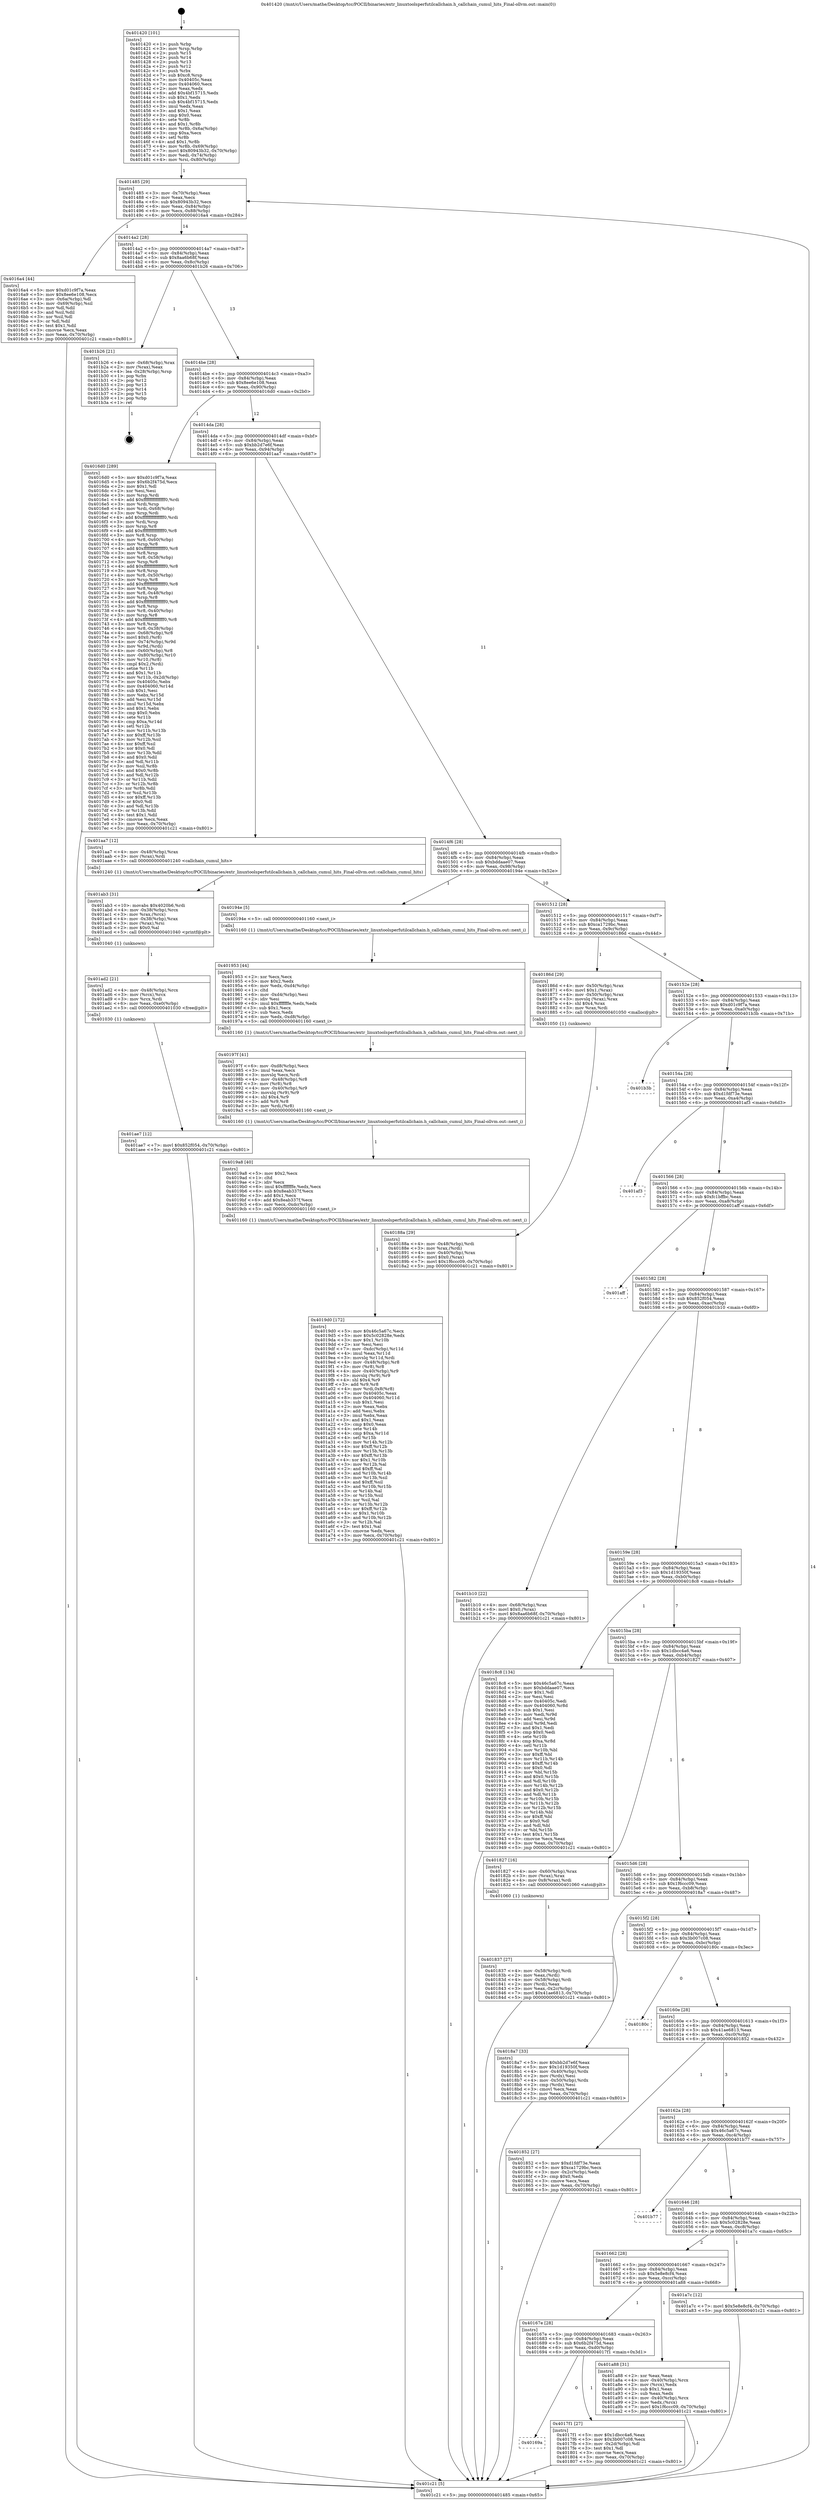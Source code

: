 digraph "0x401420" {
  label = "0x401420 (/mnt/c/Users/mathe/Desktop/tcc/POCII/binaries/extr_linuxtoolsperfutilcallchain.h_callchain_cumul_hits_Final-ollvm.out::main(0))"
  labelloc = "t"
  node[shape=record]

  Entry [label="",width=0.3,height=0.3,shape=circle,fillcolor=black,style=filled]
  "0x401485" [label="{
     0x401485 [29]\l
     | [instrs]\l
     &nbsp;&nbsp;0x401485 \<+3\>: mov -0x70(%rbp),%eax\l
     &nbsp;&nbsp;0x401488 \<+2\>: mov %eax,%ecx\l
     &nbsp;&nbsp;0x40148a \<+6\>: sub $0x80943b32,%ecx\l
     &nbsp;&nbsp;0x401490 \<+6\>: mov %eax,-0x84(%rbp)\l
     &nbsp;&nbsp;0x401496 \<+6\>: mov %ecx,-0x88(%rbp)\l
     &nbsp;&nbsp;0x40149c \<+6\>: je 00000000004016a4 \<main+0x284\>\l
  }"]
  "0x4016a4" [label="{
     0x4016a4 [44]\l
     | [instrs]\l
     &nbsp;&nbsp;0x4016a4 \<+5\>: mov $0xd01c9f7a,%eax\l
     &nbsp;&nbsp;0x4016a9 \<+5\>: mov $0x8ee6e108,%ecx\l
     &nbsp;&nbsp;0x4016ae \<+3\>: mov -0x6a(%rbp),%dl\l
     &nbsp;&nbsp;0x4016b1 \<+4\>: mov -0x69(%rbp),%sil\l
     &nbsp;&nbsp;0x4016b5 \<+3\>: mov %dl,%dil\l
     &nbsp;&nbsp;0x4016b8 \<+3\>: and %sil,%dil\l
     &nbsp;&nbsp;0x4016bb \<+3\>: xor %sil,%dl\l
     &nbsp;&nbsp;0x4016be \<+3\>: or %dl,%dil\l
     &nbsp;&nbsp;0x4016c1 \<+4\>: test $0x1,%dil\l
     &nbsp;&nbsp;0x4016c5 \<+3\>: cmovne %ecx,%eax\l
     &nbsp;&nbsp;0x4016c8 \<+3\>: mov %eax,-0x70(%rbp)\l
     &nbsp;&nbsp;0x4016cb \<+5\>: jmp 0000000000401c21 \<main+0x801\>\l
  }"]
  "0x4014a2" [label="{
     0x4014a2 [28]\l
     | [instrs]\l
     &nbsp;&nbsp;0x4014a2 \<+5\>: jmp 00000000004014a7 \<main+0x87\>\l
     &nbsp;&nbsp;0x4014a7 \<+6\>: mov -0x84(%rbp),%eax\l
     &nbsp;&nbsp;0x4014ad \<+5\>: sub $0x8aa6b68f,%eax\l
     &nbsp;&nbsp;0x4014b2 \<+6\>: mov %eax,-0x8c(%rbp)\l
     &nbsp;&nbsp;0x4014b8 \<+6\>: je 0000000000401b26 \<main+0x706\>\l
  }"]
  "0x401c21" [label="{
     0x401c21 [5]\l
     | [instrs]\l
     &nbsp;&nbsp;0x401c21 \<+5\>: jmp 0000000000401485 \<main+0x65\>\l
  }"]
  "0x401420" [label="{
     0x401420 [101]\l
     | [instrs]\l
     &nbsp;&nbsp;0x401420 \<+1\>: push %rbp\l
     &nbsp;&nbsp;0x401421 \<+3\>: mov %rsp,%rbp\l
     &nbsp;&nbsp;0x401424 \<+2\>: push %r15\l
     &nbsp;&nbsp;0x401426 \<+2\>: push %r14\l
     &nbsp;&nbsp;0x401428 \<+2\>: push %r13\l
     &nbsp;&nbsp;0x40142a \<+2\>: push %r12\l
     &nbsp;&nbsp;0x40142c \<+1\>: push %rbx\l
     &nbsp;&nbsp;0x40142d \<+7\>: sub $0xc8,%rsp\l
     &nbsp;&nbsp;0x401434 \<+7\>: mov 0x40405c,%eax\l
     &nbsp;&nbsp;0x40143b \<+7\>: mov 0x404060,%ecx\l
     &nbsp;&nbsp;0x401442 \<+2\>: mov %eax,%edx\l
     &nbsp;&nbsp;0x401444 \<+6\>: add $0x4bf15715,%edx\l
     &nbsp;&nbsp;0x40144a \<+3\>: sub $0x1,%edx\l
     &nbsp;&nbsp;0x40144d \<+6\>: sub $0x4bf15715,%edx\l
     &nbsp;&nbsp;0x401453 \<+3\>: imul %edx,%eax\l
     &nbsp;&nbsp;0x401456 \<+3\>: and $0x1,%eax\l
     &nbsp;&nbsp;0x401459 \<+3\>: cmp $0x0,%eax\l
     &nbsp;&nbsp;0x40145c \<+4\>: sete %r8b\l
     &nbsp;&nbsp;0x401460 \<+4\>: and $0x1,%r8b\l
     &nbsp;&nbsp;0x401464 \<+4\>: mov %r8b,-0x6a(%rbp)\l
     &nbsp;&nbsp;0x401468 \<+3\>: cmp $0xa,%ecx\l
     &nbsp;&nbsp;0x40146b \<+4\>: setl %r8b\l
     &nbsp;&nbsp;0x40146f \<+4\>: and $0x1,%r8b\l
     &nbsp;&nbsp;0x401473 \<+4\>: mov %r8b,-0x69(%rbp)\l
     &nbsp;&nbsp;0x401477 \<+7\>: movl $0x80943b32,-0x70(%rbp)\l
     &nbsp;&nbsp;0x40147e \<+3\>: mov %edi,-0x74(%rbp)\l
     &nbsp;&nbsp;0x401481 \<+4\>: mov %rsi,-0x80(%rbp)\l
  }"]
  Exit [label="",width=0.3,height=0.3,shape=circle,fillcolor=black,style=filled,peripheries=2]
  "0x401b26" [label="{
     0x401b26 [21]\l
     | [instrs]\l
     &nbsp;&nbsp;0x401b26 \<+4\>: mov -0x68(%rbp),%rax\l
     &nbsp;&nbsp;0x401b2a \<+2\>: mov (%rax),%eax\l
     &nbsp;&nbsp;0x401b2c \<+4\>: lea -0x28(%rbp),%rsp\l
     &nbsp;&nbsp;0x401b30 \<+1\>: pop %rbx\l
     &nbsp;&nbsp;0x401b31 \<+2\>: pop %r12\l
     &nbsp;&nbsp;0x401b33 \<+2\>: pop %r13\l
     &nbsp;&nbsp;0x401b35 \<+2\>: pop %r14\l
     &nbsp;&nbsp;0x401b37 \<+2\>: pop %r15\l
     &nbsp;&nbsp;0x401b39 \<+1\>: pop %rbp\l
     &nbsp;&nbsp;0x401b3a \<+1\>: ret\l
  }"]
  "0x4014be" [label="{
     0x4014be [28]\l
     | [instrs]\l
     &nbsp;&nbsp;0x4014be \<+5\>: jmp 00000000004014c3 \<main+0xa3\>\l
     &nbsp;&nbsp;0x4014c3 \<+6\>: mov -0x84(%rbp),%eax\l
     &nbsp;&nbsp;0x4014c9 \<+5\>: sub $0x8ee6e108,%eax\l
     &nbsp;&nbsp;0x4014ce \<+6\>: mov %eax,-0x90(%rbp)\l
     &nbsp;&nbsp;0x4014d4 \<+6\>: je 00000000004016d0 \<main+0x2b0\>\l
  }"]
  "0x401ae7" [label="{
     0x401ae7 [12]\l
     | [instrs]\l
     &nbsp;&nbsp;0x401ae7 \<+7\>: movl $0x852f054,-0x70(%rbp)\l
     &nbsp;&nbsp;0x401aee \<+5\>: jmp 0000000000401c21 \<main+0x801\>\l
  }"]
  "0x4016d0" [label="{
     0x4016d0 [289]\l
     | [instrs]\l
     &nbsp;&nbsp;0x4016d0 \<+5\>: mov $0xd01c9f7a,%eax\l
     &nbsp;&nbsp;0x4016d5 \<+5\>: mov $0x6b2f475d,%ecx\l
     &nbsp;&nbsp;0x4016da \<+2\>: mov $0x1,%dl\l
     &nbsp;&nbsp;0x4016dc \<+2\>: xor %esi,%esi\l
     &nbsp;&nbsp;0x4016de \<+3\>: mov %rsp,%rdi\l
     &nbsp;&nbsp;0x4016e1 \<+4\>: add $0xfffffffffffffff0,%rdi\l
     &nbsp;&nbsp;0x4016e5 \<+3\>: mov %rdi,%rsp\l
     &nbsp;&nbsp;0x4016e8 \<+4\>: mov %rdi,-0x68(%rbp)\l
     &nbsp;&nbsp;0x4016ec \<+3\>: mov %rsp,%rdi\l
     &nbsp;&nbsp;0x4016ef \<+4\>: add $0xfffffffffffffff0,%rdi\l
     &nbsp;&nbsp;0x4016f3 \<+3\>: mov %rdi,%rsp\l
     &nbsp;&nbsp;0x4016f6 \<+3\>: mov %rsp,%r8\l
     &nbsp;&nbsp;0x4016f9 \<+4\>: add $0xfffffffffffffff0,%r8\l
     &nbsp;&nbsp;0x4016fd \<+3\>: mov %r8,%rsp\l
     &nbsp;&nbsp;0x401700 \<+4\>: mov %r8,-0x60(%rbp)\l
     &nbsp;&nbsp;0x401704 \<+3\>: mov %rsp,%r8\l
     &nbsp;&nbsp;0x401707 \<+4\>: add $0xfffffffffffffff0,%r8\l
     &nbsp;&nbsp;0x40170b \<+3\>: mov %r8,%rsp\l
     &nbsp;&nbsp;0x40170e \<+4\>: mov %r8,-0x58(%rbp)\l
     &nbsp;&nbsp;0x401712 \<+3\>: mov %rsp,%r8\l
     &nbsp;&nbsp;0x401715 \<+4\>: add $0xfffffffffffffff0,%r8\l
     &nbsp;&nbsp;0x401719 \<+3\>: mov %r8,%rsp\l
     &nbsp;&nbsp;0x40171c \<+4\>: mov %r8,-0x50(%rbp)\l
     &nbsp;&nbsp;0x401720 \<+3\>: mov %rsp,%r8\l
     &nbsp;&nbsp;0x401723 \<+4\>: add $0xfffffffffffffff0,%r8\l
     &nbsp;&nbsp;0x401727 \<+3\>: mov %r8,%rsp\l
     &nbsp;&nbsp;0x40172a \<+4\>: mov %r8,-0x48(%rbp)\l
     &nbsp;&nbsp;0x40172e \<+3\>: mov %rsp,%r8\l
     &nbsp;&nbsp;0x401731 \<+4\>: add $0xfffffffffffffff0,%r8\l
     &nbsp;&nbsp;0x401735 \<+3\>: mov %r8,%rsp\l
     &nbsp;&nbsp;0x401738 \<+4\>: mov %r8,-0x40(%rbp)\l
     &nbsp;&nbsp;0x40173c \<+3\>: mov %rsp,%r8\l
     &nbsp;&nbsp;0x40173f \<+4\>: add $0xfffffffffffffff0,%r8\l
     &nbsp;&nbsp;0x401743 \<+3\>: mov %r8,%rsp\l
     &nbsp;&nbsp;0x401746 \<+4\>: mov %r8,-0x38(%rbp)\l
     &nbsp;&nbsp;0x40174a \<+4\>: mov -0x68(%rbp),%r8\l
     &nbsp;&nbsp;0x40174e \<+7\>: movl $0x0,(%r8)\l
     &nbsp;&nbsp;0x401755 \<+4\>: mov -0x74(%rbp),%r9d\l
     &nbsp;&nbsp;0x401759 \<+3\>: mov %r9d,(%rdi)\l
     &nbsp;&nbsp;0x40175c \<+4\>: mov -0x60(%rbp),%r8\l
     &nbsp;&nbsp;0x401760 \<+4\>: mov -0x80(%rbp),%r10\l
     &nbsp;&nbsp;0x401764 \<+3\>: mov %r10,(%r8)\l
     &nbsp;&nbsp;0x401767 \<+3\>: cmpl $0x2,(%rdi)\l
     &nbsp;&nbsp;0x40176a \<+4\>: setne %r11b\l
     &nbsp;&nbsp;0x40176e \<+4\>: and $0x1,%r11b\l
     &nbsp;&nbsp;0x401772 \<+4\>: mov %r11b,-0x2d(%rbp)\l
     &nbsp;&nbsp;0x401776 \<+7\>: mov 0x40405c,%ebx\l
     &nbsp;&nbsp;0x40177d \<+8\>: mov 0x404060,%r14d\l
     &nbsp;&nbsp;0x401785 \<+3\>: sub $0x1,%esi\l
     &nbsp;&nbsp;0x401788 \<+3\>: mov %ebx,%r15d\l
     &nbsp;&nbsp;0x40178b \<+3\>: add %esi,%r15d\l
     &nbsp;&nbsp;0x40178e \<+4\>: imul %r15d,%ebx\l
     &nbsp;&nbsp;0x401792 \<+3\>: and $0x1,%ebx\l
     &nbsp;&nbsp;0x401795 \<+3\>: cmp $0x0,%ebx\l
     &nbsp;&nbsp;0x401798 \<+4\>: sete %r11b\l
     &nbsp;&nbsp;0x40179c \<+4\>: cmp $0xa,%r14d\l
     &nbsp;&nbsp;0x4017a0 \<+4\>: setl %r12b\l
     &nbsp;&nbsp;0x4017a4 \<+3\>: mov %r11b,%r13b\l
     &nbsp;&nbsp;0x4017a7 \<+4\>: xor $0xff,%r13b\l
     &nbsp;&nbsp;0x4017ab \<+3\>: mov %r12b,%sil\l
     &nbsp;&nbsp;0x4017ae \<+4\>: xor $0xff,%sil\l
     &nbsp;&nbsp;0x4017b2 \<+3\>: xor $0x0,%dl\l
     &nbsp;&nbsp;0x4017b5 \<+3\>: mov %r13b,%dil\l
     &nbsp;&nbsp;0x4017b8 \<+4\>: and $0x0,%dil\l
     &nbsp;&nbsp;0x4017bc \<+3\>: and %dl,%r11b\l
     &nbsp;&nbsp;0x4017bf \<+3\>: mov %sil,%r8b\l
     &nbsp;&nbsp;0x4017c2 \<+4\>: and $0x0,%r8b\l
     &nbsp;&nbsp;0x4017c6 \<+3\>: and %dl,%r12b\l
     &nbsp;&nbsp;0x4017c9 \<+3\>: or %r11b,%dil\l
     &nbsp;&nbsp;0x4017cc \<+3\>: or %r12b,%r8b\l
     &nbsp;&nbsp;0x4017cf \<+3\>: xor %r8b,%dil\l
     &nbsp;&nbsp;0x4017d2 \<+3\>: or %sil,%r13b\l
     &nbsp;&nbsp;0x4017d5 \<+4\>: xor $0xff,%r13b\l
     &nbsp;&nbsp;0x4017d9 \<+3\>: or $0x0,%dl\l
     &nbsp;&nbsp;0x4017dc \<+3\>: and %dl,%r13b\l
     &nbsp;&nbsp;0x4017df \<+3\>: or %r13b,%dil\l
     &nbsp;&nbsp;0x4017e2 \<+4\>: test $0x1,%dil\l
     &nbsp;&nbsp;0x4017e6 \<+3\>: cmovne %ecx,%eax\l
     &nbsp;&nbsp;0x4017e9 \<+3\>: mov %eax,-0x70(%rbp)\l
     &nbsp;&nbsp;0x4017ec \<+5\>: jmp 0000000000401c21 \<main+0x801\>\l
  }"]
  "0x4014da" [label="{
     0x4014da [28]\l
     | [instrs]\l
     &nbsp;&nbsp;0x4014da \<+5\>: jmp 00000000004014df \<main+0xbf\>\l
     &nbsp;&nbsp;0x4014df \<+6\>: mov -0x84(%rbp),%eax\l
     &nbsp;&nbsp;0x4014e5 \<+5\>: sub $0xbb2d7e6f,%eax\l
     &nbsp;&nbsp;0x4014ea \<+6\>: mov %eax,-0x94(%rbp)\l
     &nbsp;&nbsp;0x4014f0 \<+6\>: je 0000000000401aa7 \<main+0x687\>\l
  }"]
  "0x401ad2" [label="{
     0x401ad2 [21]\l
     | [instrs]\l
     &nbsp;&nbsp;0x401ad2 \<+4\>: mov -0x48(%rbp),%rcx\l
     &nbsp;&nbsp;0x401ad6 \<+3\>: mov (%rcx),%rcx\l
     &nbsp;&nbsp;0x401ad9 \<+3\>: mov %rcx,%rdi\l
     &nbsp;&nbsp;0x401adc \<+6\>: mov %eax,-0xe0(%rbp)\l
     &nbsp;&nbsp;0x401ae2 \<+5\>: call 0000000000401030 \<free@plt\>\l
     | [calls]\l
     &nbsp;&nbsp;0x401030 \{1\} (unknown)\l
  }"]
  "0x401ab3" [label="{
     0x401ab3 [31]\l
     | [instrs]\l
     &nbsp;&nbsp;0x401ab3 \<+10\>: movabs $0x4020b6,%rdi\l
     &nbsp;&nbsp;0x401abd \<+4\>: mov -0x38(%rbp),%rcx\l
     &nbsp;&nbsp;0x401ac1 \<+3\>: mov %rax,(%rcx)\l
     &nbsp;&nbsp;0x401ac4 \<+4\>: mov -0x38(%rbp),%rax\l
     &nbsp;&nbsp;0x401ac8 \<+3\>: mov (%rax),%rsi\l
     &nbsp;&nbsp;0x401acb \<+2\>: mov $0x0,%al\l
     &nbsp;&nbsp;0x401acd \<+5\>: call 0000000000401040 \<printf@plt\>\l
     | [calls]\l
     &nbsp;&nbsp;0x401040 \{1\} (unknown)\l
  }"]
  "0x401aa7" [label="{
     0x401aa7 [12]\l
     | [instrs]\l
     &nbsp;&nbsp;0x401aa7 \<+4\>: mov -0x48(%rbp),%rax\l
     &nbsp;&nbsp;0x401aab \<+3\>: mov (%rax),%rdi\l
     &nbsp;&nbsp;0x401aae \<+5\>: call 0000000000401240 \<callchain_cumul_hits\>\l
     | [calls]\l
     &nbsp;&nbsp;0x401240 \{1\} (/mnt/c/Users/mathe/Desktop/tcc/POCII/binaries/extr_linuxtoolsperfutilcallchain.h_callchain_cumul_hits_Final-ollvm.out::callchain_cumul_hits)\l
  }"]
  "0x4014f6" [label="{
     0x4014f6 [28]\l
     | [instrs]\l
     &nbsp;&nbsp;0x4014f6 \<+5\>: jmp 00000000004014fb \<main+0xdb\>\l
     &nbsp;&nbsp;0x4014fb \<+6\>: mov -0x84(%rbp),%eax\l
     &nbsp;&nbsp;0x401501 \<+5\>: sub $0xbddaae07,%eax\l
     &nbsp;&nbsp;0x401506 \<+6\>: mov %eax,-0x98(%rbp)\l
     &nbsp;&nbsp;0x40150c \<+6\>: je 000000000040194e \<main+0x52e\>\l
  }"]
  "0x4019d0" [label="{
     0x4019d0 [172]\l
     | [instrs]\l
     &nbsp;&nbsp;0x4019d0 \<+5\>: mov $0x46c5a67c,%ecx\l
     &nbsp;&nbsp;0x4019d5 \<+5\>: mov $0x5c02828e,%edx\l
     &nbsp;&nbsp;0x4019da \<+3\>: mov $0x1,%r10b\l
     &nbsp;&nbsp;0x4019dd \<+2\>: xor %esi,%esi\l
     &nbsp;&nbsp;0x4019df \<+7\>: mov -0xdc(%rbp),%r11d\l
     &nbsp;&nbsp;0x4019e6 \<+4\>: imul %eax,%r11d\l
     &nbsp;&nbsp;0x4019ea \<+3\>: movslq %r11d,%rdi\l
     &nbsp;&nbsp;0x4019ed \<+4\>: mov -0x48(%rbp),%r8\l
     &nbsp;&nbsp;0x4019f1 \<+3\>: mov (%r8),%r8\l
     &nbsp;&nbsp;0x4019f4 \<+4\>: mov -0x40(%rbp),%r9\l
     &nbsp;&nbsp;0x4019f8 \<+3\>: movslq (%r9),%r9\l
     &nbsp;&nbsp;0x4019fb \<+4\>: shl $0x4,%r9\l
     &nbsp;&nbsp;0x4019ff \<+3\>: add %r9,%r8\l
     &nbsp;&nbsp;0x401a02 \<+4\>: mov %rdi,0x8(%r8)\l
     &nbsp;&nbsp;0x401a06 \<+7\>: mov 0x40405c,%eax\l
     &nbsp;&nbsp;0x401a0d \<+8\>: mov 0x404060,%r11d\l
     &nbsp;&nbsp;0x401a15 \<+3\>: sub $0x1,%esi\l
     &nbsp;&nbsp;0x401a18 \<+2\>: mov %eax,%ebx\l
     &nbsp;&nbsp;0x401a1a \<+2\>: add %esi,%ebx\l
     &nbsp;&nbsp;0x401a1c \<+3\>: imul %ebx,%eax\l
     &nbsp;&nbsp;0x401a1f \<+3\>: and $0x1,%eax\l
     &nbsp;&nbsp;0x401a22 \<+3\>: cmp $0x0,%eax\l
     &nbsp;&nbsp;0x401a25 \<+4\>: sete %r14b\l
     &nbsp;&nbsp;0x401a29 \<+4\>: cmp $0xa,%r11d\l
     &nbsp;&nbsp;0x401a2d \<+4\>: setl %r15b\l
     &nbsp;&nbsp;0x401a31 \<+3\>: mov %r14b,%r12b\l
     &nbsp;&nbsp;0x401a34 \<+4\>: xor $0xff,%r12b\l
     &nbsp;&nbsp;0x401a38 \<+3\>: mov %r15b,%r13b\l
     &nbsp;&nbsp;0x401a3b \<+4\>: xor $0xff,%r13b\l
     &nbsp;&nbsp;0x401a3f \<+4\>: xor $0x1,%r10b\l
     &nbsp;&nbsp;0x401a43 \<+3\>: mov %r12b,%al\l
     &nbsp;&nbsp;0x401a46 \<+2\>: and $0xff,%al\l
     &nbsp;&nbsp;0x401a48 \<+3\>: and %r10b,%r14b\l
     &nbsp;&nbsp;0x401a4b \<+3\>: mov %r13b,%sil\l
     &nbsp;&nbsp;0x401a4e \<+4\>: and $0xff,%sil\l
     &nbsp;&nbsp;0x401a52 \<+3\>: and %r10b,%r15b\l
     &nbsp;&nbsp;0x401a55 \<+3\>: or %r14b,%al\l
     &nbsp;&nbsp;0x401a58 \<+3\>: or %r15b,%sil\l
     &nbsp;&nbsp;0x401a5b \<+3\>: xor %sil,%al\l
     &nbsp;&nbsp;0x401a5e \<+3\>: or %r13b,%r12b\l
     &nbsp;&nbsp;0x401a61 \<+4\>: xor $0xff,%r12b\l
     &nbsp;&nbsp;0x401a65 \<+4\>: or $0x1,%r10b\l
     &nbsp;&nbsp;0x401a69 \<+3\>: and %r10b,%r12b\l
     &nbsp;&nbsp;0x401a6c \<+3\>: or %r12b,%al\l
     &nbsp;&nbsp;0x401a6f \<+2\>: test $0x1,%al\l
     &nbsp;&nbsp;0x401a71 \<+3\>: cmovne %edx,%ecx\l
     &nbsp;&nbsp;0x401a74 \<+3\>: mov %ecx,-0x70(%rbp)\l
     &nbsp;&nbsp;0x401a77 \<+5\>: jmp 0000000000401c21 \<main+0x801\>\l
  }"]
  "0x40194e" [label="{
     0x40194e [5]\l
     | [instrs]\l
     &nbsp;&nbsp;0x40194e \<+5\>: call 0000000000401160 \<next_i\>\l
     | [calls]\l
     &nbsp;&nbsp;0x401160 \{1\} (/mnt/c/Users/mathe/Desktop/tcc/POCII/binaries/extr_linuxtoolsperfutilcallchain.h_callchain_cumul_hits_Final-ollvm.out::next_i)\l
  }"]
  "0x401512" [label="{
     0x401512 [28]\l
     | [instrs]\l
     &nbsp;&nbsp;0x401512 \<+5\>: jmp 0000000000401517 \<main+0xf7\>\l
     &nbsp;&nbsp;0x401517 \<+6\>: mov -0x84(%rbp),%eax\l
     &nbsp;&nbsp;0x40151d \<+5\>: sub $0xca1729bc,%eax\l
     &nbsp;&nbsp;0x401522 \<+6\>: mov %eax,-0x9c(%rbp)\l
     &nbsp;&nbsp;0x401528 \<+6\>: je 000000000040186d \<main+0x44d\>\l
  }"]
  "0x4019a8" [label="{
     0x4019a8 [40]\l
     | [instrs]\l
     &nbsp;&nbsp;0x4019a8 \<+5\>: mov $0x2,%ecx\l
     &nbsp;&nbsp;0x4019ad \<+1\>: cltd\l
     &nbsp;&nbsp;0x4019ae \<+2\>: idiv %ecx\l
     &nbsp;&nbsp;0x4019b0 \<+6\>: imul $0xfffffffe,%edx,%ecx\l
     &nbsp;&nbsp;0x4019b6 \<+6\>: sub $0x8eab337f,%ecx\l
     &nbsp;&nbsp;0x4019bc \<+3\>: add $0x1,%ecx\l
     &nbsp;&nbsp;0x4019bf \<+6\>: add $0x8eab337f,%ecx\l
     &nbsp;&nbsp;0x4019c5 \<+6\>: mov %ecx,-0xdc(%rbp)\l
     &nbsp;&nbsp;0x4019cb \<+5\>: call 0000000000401160 \<next_i\>\l
     | [calls]\l
     &nbsp;&nbsp;0x401160 \{1\} (/mnt/c/Users/mathe/Desktop/tcc/POCII/binaries/extr_linuxtoolsperfutilcallchain.h_callchain_cumul_hits_Final-ollvm.out::next_i)\l
  }"]
  "0x40186d" [label="{
     0x40186d [29]\l
     | [instrs]\l
     &nbsp;&nbsp;0x40186d \<+4\>: mov -0x50(%rbp),%rax\l
     &nbsp;&nbsp;0x401871 \<+6\>: movl $0x1,(%rax)\l
     &nbsp;&nbsp;0x401877 \<+4\>: mov -0x50(%rbp),%rax\l
     &nbsp;&nbsp;0x40187b \<+3\>: movslq (%rax),%rax\l
     &nbsp;&nbsp;0x40187e \<+4\>: shl $0x4,%rax\l
     &nbsp;&nbsp;0x401882 \<+3\>: mov %rax,%rdi\l
     &nbsp;&nbsp;0x401885 \<+5\>: call 0000000000401050 \<malloc@plt\>\l
     | [calls]\l
     &nbsp;&nbsp;0x401050 \{1\} (unknown)\l
  }"]
  "0x40152e" [label="{
     0x40152e [28]\l
     | [instrs]\l
     &nbsp;&nbsp;0x40152e \<+5\>: jmp 0000000000401533 \<main+0x113\>\l
     &nbsp;&nbsp;0x401533 \<+6\>: mov -0x84(%rbp),%eax\l
     &nbsp;&nbsp;0x401539 \<+5\>: sub $0xd01c9f7a,%eax\l
     &nbsp;&nbsp;0x40153e \<+6\>: mov %eax,-0xa0(%rbp)\l
     &nbsp;&nbsp;0x401544 \<+6\>: je 0000000000401b3b \<main+0x71b\>\l
  }"]
  "0x40197f" [label="{
     0x40197f [41]\l
     | [instrs]\l
     &nbsp;&nbsp;0x40197f \<+6\>: mov -0xd8(%rbp),%ecx\l
     &nbsp;&nbsp;0x401985 \<+3\>: imul %eax,%ecx\l
     &nbsp;&nbsp;0x401988 \<+3\>: movslq %ecx,%rdi\l
     &nbsp;&nbsp;0x40198b \<+4\>: mov -0x48(%rbp),%r8\l
     &nbsp;&nbsp;0x40198f \<+3\>: mov (%r8),%r8\l
     &nbsp;&nbsp;0x401992 \<+4\>: mov -0x40(%rbp),%r9\l
     &nbsp;&nbsp;0x401996 \<+3\>: movslq (%r9),%r9\l
     &nbsp;&nbsp;0x401999 \<+4\>: shl $0x4,%r9\l
     &nbsp;&nbsp;0x40199d \<+3\>: add %r9,%r8\l
     &nbsp;&nbsp;0x4019a0 \<+3\>: mov %rdi,(%r8)\l
     &nbsp;&nbsp;0x4019a3 \<+5\>: call 0000000000401160 \<next_i\>\l
     | [calls]\l
     &nbsp;&nbsp;0x401160 \{1\} (/mnt/c/Users/mathe/Desktop/tcc/POCII/binaries/extr_linuxtoolsperfutilcallchain.h_callchain_cumul_hits_Final-ollvm.out::next_i)\l
  }"]
  "0x401b3b" [label="{
     0x401b3b\l
  }", style=dashed]
  "0x40154a" [label="{
     0x40154a [28]\l
     | [instrs]\l
     &nbsp;&nbsp;0x40154a \<+5\>: jmp 000000000040154f \<main+0x12f\>\l
     &nbsp;&nbsp;0x40154f \<+6\>: mov -0x84(%rbp),%eax\l
     &nbsp;&nbsp;0x401555 \<+5\>: sub $0xd1fdf73e,%eax\l
     &nbsp;&nbsp;0x40155a \<+6\>: mov %eax,-0xa4(%rbp)\l
     &nbsp;&nbsp;0x401560 \<+6\>: je 0000000000401af3 \<main+0x6d3\>\l
  }"]
  "0x401953" [label="{
     0x401953 [44]\l
     | [instrs]\l
     &nbsp;&nbsp;0x401953 \<+2\>: xor %ecx,%ecx\l
     &nbsp;&nbsp;0x401955 \<+5\>: mov $0x2,%edx\l
     &nbsp;&nbsp;0x40195a \<+6\>: mov %edx,-0xd4(%rbp)\l
     &nbsp;&nbsp;0x401960 \<+1\>: cltd\l
     &nbsp;&nbsp;0x401961 \<+6\>: mov -0xd4(%rbp),%esi\l
     &nbsp;&nbsp;0x401967 \<+2\>: idiv %esi\l
     &nbsp;&nbsp;0x401969 \<+6\>: imul $0xfffffffe,%edx,%edx\l
     &nbsp;&nbsp;0x40196f \<+3\>: sub $0x1,%ecx\l
     &nbsp;&nbsp;0x401972 \<+2\>: sub %ecx,%edx\l
     &nbsp;&nbsp;0x401974 \<+6\>: mov %edx,-0xd8(%rbp)\l
     &nbsp;&nbsp;0x40197a \<+5\>: call 0000000000401160 \<next_i\>\l
     | [calls]\l
     &nbsp;&nbsp;0x401160 \{1\} (/mnt/c/Users/mathe/Desktop/tcc/POCII/binaries/extr_linuxtoolsperfutilcallchain.h_callchain_cumul_hits_Final-ollvm.out::next_i)\l
  }"]
  "0x401af3" [label="{
     0x401af3\l
  }", style=dashed]
  "0x401566" [label="{
     0x401566 [28]\l
     | [instrs]\l
     &nbsp;&nbsp;0x401566 \<+5\>: jmp 000000000040156b \<main+0x14b\>\l
     &nbsp;&nbsp;0x40156b \<+6\>: mov -0x84(%rbp),%eax\l
     &nbsp;&nbsp;0x401571 \<+5\>: sub $0xfc1bffbc,%eax\l
     &nbsp;&nbsp;0x401576 \<+6\>: mov %eax,-0xa8(%rbp)\l
     &nbsp;&nbsp;0x40157c \<+6\>: je 0000000000401aff \<main+0x6df\>\l
  }"]
  "0x40188a" [label="{
     0x40188a [29]\l
     | [instrs]\l
     &nbsp;&nbsp;0x40188a \<+4\>: mov -0x48(%rbp),%rdi\l
     &nbsp;&nbsp;0x40188e \<+3\>: mov %rax,(%rdi)\l
     &nbsp;&nbsp;0x401891 \<+4\>: mov -0x40(%rbp),%rax\l
     &nbsp;&nbsp;0x401895 \<+6\>: movl $0x0,(%rax)\l
     &nbsp;&nbsp;0x40189b \<+7\>: movl $0x1f6ccc09,-0x70(%rbp)\l
     &nbsp;&nbsp;0x4018a2 \<+5\>: jmp 0000000000401c21 \<main+0x801\>\l
  }"]
  "0x401aff" [label="{
     0x401aff\l
  }", style=dashed]
  "0x401582" [label="{
     0x401582 [28]\l
     | [instrs]\l
     &nbsp;&nbsp;0x401582 \<+5\>: jmp 0000000000401587 \<main+0x167\>\l
     &nbsp;&nbsp;0x401587 \<+6\>: mov -0x84(%rbp),%eax\l
     &nbsp;&nbsp;0x40158d \<+5\>: sub $0x852f054,%eax\l
     &nbsp;&nbsp;0x401592 \<+6\>: mov %eax,-0xac(%rbp)\l
     &nbsp;&nbsp;0x401598 \<+6\>: je 0000000000401b10 \<main+0x6f0\>\l
  }"]
  "0x401837" [label="{
     0x401837 [27]\l
     | [instrs]\l
     &nbsp;&nbsp;0x401837 \<+4\>: mov -0x58(%rbp),%rdi\l
     &nbsp;&nbsp;0x40183b \<+2\>: mov %eax,(%rdi)\l
     &nbsp;&nbsp;0x40183d \<+4\>: mov -0x58(%rbp),%rdi\l
     &nbsp;&nbsp;0x401841 \<+2\>: mov (%rdi),%eax\l
     &nbsp;&nbsp;0x401843 \<+3\>: mov %eax,-0x2c(%rbp)\l
     &nbsp;&nbsp;0x401846 \<+7\>: movl $0x41ae6813,-0x70(%rbp)\l
     &nbsp;&nbsp;0x40184d \<+5\>: jmp 0000000000401c21 \<main+0x801\>\l
  }"]
  "0x401b10" [label="{
     0x401b10 [22]\l
     | [instrs]\l
     &nbsp;&nbsp;0x401b10 \<+4\>: mov -0x68(%rbp),%rax\l
     &nbsp;&nbsp;0x401b14 \<+6\>: movl $0x0,(%rax)\l
     &nbsp;&nbsp;0x401b1a \<+7\>: movl $0x8aa6b68f,-0x70(%rbp)\l
     &nbsp;&nbsp;0x401b21 \<+5\>: jmp 0000000000401c21 \<main+0x801\>\l
  }"]
  "0x40159e" [label="{
     0x40159e [28]\l
     | [instrs]\l
     &nbsp;&nbsp;0x40159e \<+5\>: jmp 00000000004015a3 \<main+0x183\>\l
     &nbsp;&nbsp;0x4015a3 \<+6\>: mov -0x84(%rbp),%eax\l
     &nbsp;&nbsp;0x4015a9 \<+5\>: sub $0x1d19350f,%eax\l
     &nbsp;&nbsp;0x4015ae \<+6\>: mov %eax,-0xb0(%rbp)\l
     &nbsp;&nbsp;0x4015b4 \<+6\>: je 00000000004018c8 \<main+0x4a8\>\l
  }"]
  "0x40169a" [label="{
     0x40169a\l
  }", style=dashed]
  "0x4018c8" [label="{
     0x4018c8 [134]\l
     | [instrs]\l
     &nbsp;&nbsp;0x4018c8 \<+5\>: mov $0x46c5a67c,%eax\l
     &nbsp;&nbsp;0x4018cd \<+5\>: mov $0xbddaae07,%ecx\l
     &nbsp;&nbsp;0x4018d2 \<+2\>: mov $0x1,%dl\l
     &nbsp;&nbsp;0x4018d4 \<+2\>: xor %esi,%esi\l
     &nbsp;&nbsp;0x4018d6 \<+7\>: mov 0x40405c,%edi\l
     &nbsp;&nbsp;0x4018dd \<+8\>: mov 0x404060,%r8d\l
     &nbsp;&nbsp;0x4018e5 \<+3\>: sub $0x1,%esi\l
     &nbsp;&nbsp;0x4018e8 \<+3\>: mov %edi,%r9d\l
     &nbsp;&nbsp;0x4018eb \<+3\>: add %esi,%r9d\l
     &nbsp;&nbsp;0x4018ee \<+4\>: imul %r9d,%edi\l
     &nbsp;&nbsp;0x4018f2 \<+3\>: and $0x1,%edi\l
     &nbsp;&nbsp;0x4018f5 \<+3\>: cmp $0x0,%edi\l
     &nbsp;&nbsp;0x4018f8 \<+4\>: sete %r10b\l
     &nbsp;&nbsp;0x4018fc \<+4\>: cmp $0xa,%r8d\l
     &nbsp;&nbsp;0x401900 \<+4\>: setl %r11b\l
     &nbsp;&nbsp;0x401904 \<+3\>: mov %r10b,%bl\l
     &nbsp;&nbsp;0x401907 \<+3\>: xor $0xff,%bl\l
     &nbsp;&nbsp;0x40190a \<+3\>: mov %r11b,%r14b\l
     &nbsp;&nbsp;0x40190d \<+4\>: xor $0xff,%r14b\l
     &nbsp;&nbsp;0x401911 \<+3\>: xor $0x0,%dl\l
     &nbsp;&nbsp;0x401914 \<+3\>: mov %bl,%r15b\l
     &nbsp;&nbsp;0x401917 \<+4\>: and $0x0,%r15b\l
     &nbsp;&nbsp;0x40191b \<+3\>: and %dl,%r10b\l
     &nbsp;&nbsp;0x40191e \<+3\>: mov %r14b,%r12b\l
     &nbsp;&nbsp;0x401921 \<+4\>: and $0x0,%r12b\l
     &nbsp;&nbsp;0x401925 \<+3\>: and %dl,%r11b\l
     &nbsp;&nbsp;0x401928 \<+3\>: or %r10b,%r15b\l
     &nbsp;&nbsp;0x40192b \<+3\>: or %r11b,%r12b\l
     &nbsp;&nbsp;0x40192e \<+3\>: xor %r12b,%r15b\l
     &nbsp;&nbsp;0x401931 \<+3\>: or %r14b,%bl\l
     &nbsp;&nbsp;0x401934 \<+3\>: xor $0xff,%bl\l
     &nbsp;&nbsp;0x401937 \<+3\>: or $0x0,%dl\l
     &nbsp;&nbsp;0x40193a \<+2\>: and %dl,%bl\l
     &nbsp;&nbsp;0x40193c \<+3\>: or %bl,%r15b\l
     &nbsp;&nbsp;0x40193f \<+4\>: test $0x1,%r15b\l
     &nbsp;&nbsp;0x401943 \<+3\>: cmovne %ecx,%eax\l
     &nbsp;&nbsp;0x401946 \<+3\>: mov %eax,-0x70(%rbp)\l
     &nbsp;&nbsp;0x401949 \<+5\>: jmp 0000000000401c21 \<main+0x801\>\l
  }"]
  "0x4015ba" [label="{
     0x4015ba [28]\l
     | [instrs]\l
     &nbsp;&nbsp;0x4015ba \<+5\>: jmp 00000000004015bf \<main+0x19f\>\l
     &nbsp;&nbsp;0x4015bf \<+6\>: mov -0x84(%rbp),%eax\l
     &nbsp;&nbsp;0x4015c5 \<+5\>: sub $0x1dbcc4a6,%eax\l
     &nbsp;&nbsp;0x4015ca \<+6\>: mov %eax,-0xb4(%rbp)\l
     &nbsp;&nbsp;0x4015d0 \<+6\>: je 0000000000401827 \<main+0x407\>\l
  }"]
  "0x4017f1" [label="{
     0x4017f1 [27]\l
     | [instrs]\l
     &nbsp;&nbsp;0x4017f1 \<+5\>: mov $0x1dbcc4a6,%eax\l
     &nbsp;&nbsp;0x4017f6 \<+5\>: mov $0x3b007c08,%ecx\l
     &nbsp;&nbsp;0x4017fb \<+3\>: mov -0x2d(%rbp),%dl\l
     &nbsp;&nbsp;0x4017fe \<+3\>: test $0x1,%dl\l
     &nbsp;&nbsp;0x401801 \<+3\>: cmovne %ecx,%eax\l
     &nbsp;&nbsp;0x401804 \<+3\>: mov %eax,-0x70(%rbp)\l
     &nbsp;&nbsp;0x401807 \<+5\>: jmp 0000000000401c21 \<main+0x801\>\l
  }"]
  "0x401827" [label="{
     0x401827 [16]\l
     | [instrs]\l
     &nbsp;&nbsp;0x401827 \<+4\>: mov -0x60(%rbp),%rax\l
     &nbsp;&nbsp;0x40182b \<+3\>: mov (%rax),%rax\l
     &nbsp;&nbsp;0x40182e \<+4\>: mov 0x8(%rax),%rdi\l
     &nbsp;&nbsp;0x401832 \<+5\>: call 0000000000401060 \<atoi@plt\>\l
     | [calls]\l
     &nbsp;&nbsp;0x401060 \{1\} (unknown)\l
  }"]
  "0x4015d6" [label="{
     0x4015d6 [28]\l
     | [instrs]\l
     &nbsp;&nbsp;0x4015d6 \<+5\>: jmp 00000000004015db \<main+0x1bb\>\l
     &nbsp;&nbsp;0x4015db \<+6\>: mov -0x84(%rbp),%eax\l
     &nbsp;&nbsp;0x4015e1 \<+5\>: sub $0x1f6ccc09,%eax\l
     &nbsp;&nbsp;0x4015e6 \<+6\>: mov %eax,-0xb8(%rbp)\l
     &nbsp;&nbsp;0x4015ec \<+6\>: je 00000000004018a7 \<main+0x487\>\l
  }"]
  "0x40167e" [label="{
     0x40167e [28]\l
     | [instrs]\l
     &nbsp;&nbsp;0x40167e \<+5\>: jmp 0000000000401683 \<main+0x263\>\l
     &nbsp;&nbsp;0x401683 \<+6\>: mov -0x84(%rbp),%eax\l
     &nbsp;&nbsp;0x401689 \<+5\>: sub $0x6b2f475d,%eax\l
     &nbsp;&nbsp;0x40168e \<+6\>: mov %eax,-0xd0(%rbp)\l
     &nbsp;&nbsp;0x401694 \<+6\>: je 00000000004017f1 \<main+0x3d1\>\l
  }"]
  "0x4018a7" [label="{
     0x4018a7 [33]\l
     | [instrs]\l
     &nbsp;&nbsp;0x4018a7 \<+5\>: mov $0xbb2d7e6f,%eax\l
     &nbsp;&nbsp;0x4018ac \<+5\>: mov $0x1d19350f,%ecx\l
     &nbsp;&nbsp;0x4018b1 \<+4\>: mov -0x40(%rbp),%rdx\l
     &nbsp;&nbsp;0x4018b5 \<+2\>: mov (%rdx),%esi\l
     &nbsp;&nbsp;0x4018b7 \<+4\>: mov -0x50(%rbp),%rdx\l
     &nbsp;&nbsp;0x4018bb \<+2\>: cmp (%rdx),%esi\l
     &nbsp;&nbsp;0x4018bd \<+3\>: cmovl %ecx,%eax\l
     &nbsp;&nbsp;0x4018c0 \<+3\>: mov %eax,-0x70(%rbp)\l
     &nbsp;&nbsp;0x4018c3 \<+5\>: jmp 0000000000401c21 \<main+0x801\>\l
  }"]
  "0x4015f2" [label="{
     0x4015f2 [28]\l
     | [instrs]\l
     &nbsp;&nbsp;0x4015f2 \<+5\>: jmp 00000000004015f7 \<main+0x1d7\>\l
     &nbsp;&nbsp;0x4015f7 \<+6\>: mov -0x84(%rbp),%eax\l
     &nbsp;&nbsp;0x4015fd \<+5\>: sub $0x3b007c08,%eax\l
     &nbsp;&nbsp;0x401602 \<+6\>: mov %eax,-0xbc(%rbp)\l
     &nbsp;&nbsp;0x401608 \<+6\>: je 000000000040180c \<main+0x3ec\>\l
  }"]
  "0x401a88" [label="{
     0x401a88 [31]\l
     | [instrs]\l
     &nbsp;&nbsp;0x401a88 \<+2\>: xor %eax,%eax\l
     &nbsp;&nbsp;0x401a8a \<+4\>: mov -0x40(%rbp),%rcx\l
     &nbsp;&nbsp;0x401a8e \<+2\>: mov (%rcx),%edx\l
     &nbsp;&nbsp;0x401a90 \<+3\>: sub $0x1,%eax\l
     &nbsp;&nbsp;0x401a93 \<+2\>: sub %eax,%edx\l
     &nbsp;&nbsp;0x401a95 \<+4\>: mov -0x40(%rbp),%rcx\l
     &nbsp;&nbsp;0x401a99 \<+2\>: mov %edx,(%rcx)\l
     &nbsp;&nbsp;0x401a9b \<+7\>: movl $0x1f6ccc09,-0x70(%rbp)\l
     &nbsp;&nbsp;0x401aa2 \<+5\>: jmp 0000000000401c21 \<main+0x801\>\l
  }"]
  "0x40180c" [label="{
     0x40180c\l
  }", style=dashed]
  "0x40160e" [label="{
     0x40160e [28]\l
     | [instrs]\l
     &nbsp;&nbsp;0x40160e \<+5\>: jmp 0000000000401613 \<main+0x1f3\>\l
     &nbsp;&nbsp;0x401613 \<+6\>: mov -0x84(%rbp),%eax\l
     &nbsp;&nbsp;0x401619 \<+5\>: sub $0x41ae6813,%eax\l
     &nbsp;&nbsp;0x40161e \<+6\>: mov %eax,-0xc0(%rbp)\l
     &nbsp;&nbsp;0x401624 \<+6\>: je 0000000000401852 \<main+0x432\>\l
  }"]
  "0x401662" [label="{
     0x401662 [28]\l
     | [instrs]\l
     &nbsp;&nbsp;0x401662 \<+5\>: jmp 0000000000401667 \<main+0x247\>\l
     &nbsp;&nbsp;0x401667 \<+6\>: mov -0x84(%rbp),%eax\l
     &nbsp;&nbsp;0x40166d \<+5\>: sub $0x5e8e8cf4,%eax\l
     &nbsp;&nbsp;0x401672 \<+6\>: mov %eax,-0xcc(%rbp)\l
     &nbsp;&nbsp;0x401678 \<+6\>: je 0000000000401a88 \<main+0x668\>\l
  }"]
  "0x401852" [label="{
     0x401852 [27]\l
     | [instrs]\l
     &nbsp;&nbsp;0x401852 \<+5\>: mov $0xd1fdf73e,%eax\l
     &nbsp;&nbsp;0x401857 \<+5\>: mov $0xca1729bc,%ecx\l
     &nbsp;&nbsp;0x40185c \<+3\>: mov -0x2c(%rbp),%edx\l
     &nbsp;&nbsp;0x40185f \<+3\>: cmp $0x0,%edx\l
     &nbsp;&nbsp;0x401862 \<+3\>: cmove %ecx,%eax\l
     &nbsp;&nbsp;0x401865 \<+3\>: mov %eax,-0x70(%rbp)\l
     &nbsp;&nbsp;0x401868 \<+5\>: jmp 0000000000401c21 \<main+0x801\>\l
  }"]
  "0x40162a" [label="{
     0x40162a [28]\l
     | [instrs]\l
     &nbsp;&nbsp;0x40162a \<+5\>: jmp 000000000040162f \<main+0x20f\>\l
     &nbsp;&nbsp;0x40162f \<+6\>: mov -0x84(%rbp),%eax\l
     &nbsp;&nbsp;0x401635 \<+5\>: sub $0x46c5a67c,%eax\l
     &nbsp;&nbsp;0x40163a \<+6\>: mov %eax,-0xc4(%rbp)\l
     &nbsp;&nbsp;0x401640 \<+6\>: je 0000000000401b77 \<main+0x757\>\l
  }"]
  "0x401a7c" [label="{
     0x401a7c [12]\l
     | [instrs]\l
     &nbsp;&nbsp;0x401a7c \<+7\>: movl $0x5e8e8cf4,-0x70(%rbp)\l
     &nbsp;&nbsp;0x401a83 \<+5\>: jmp 0000000000401c21 \<main+0x801\>\l
  }"]
  "0x401b77" [label="{
     0x401b77\l
  }", style=dashed]
  "0x401646" [label="{
     0x401646 [28]\l
     | [instrs]\l
     &nbsp;&nbsp;0x401646 \<+5\>: jmp 000000000040164b \<main+0x22b\>\l
     &nbsp;&nbsp;0x40164b \<+6\>: mov -0x84(%rbp),%eax\l
     &nbsp;&nbsp;0x401651 \<+5\>: sub $0x5c02828e,%eax\l
     &nbsp;&nbsp;0x401656 \<+6\>: mov %eax,-0xc8(%rbp)\l
     &nbsp;&nbsp;0x40165c \<+6\>: je 0000000000401a7c \<main+0x65c\>\l
  }"]
  Entry -> "0x401420" [label=" 1"]
  "0x401485" -> "0x4016a4" [label=" 1"]
  "0x401485" -> "0x4014a2" [label=" 14"]
  "0x4016a4" -> "0x401c21" [label=" 1"]
  "0x401420" -> "0x401485" [label=" 1"]
  "0x401c21" -> "0x401485" [label=" 14"]
  "0x401b26" -> Exit [label=" 1"]
  "0x4014a2" -> "0x401b26" [label=" 1"]
  "0x4014a2" -> "0x4014be" [label=" 13"]
  "0x401b10" -> "0x401c21" [label=" 1"]
  "0x4014be" -> "0x4016d0" [label=" 1"]
  "0x4014be" -> "0x4014da" [label=" 12"]
  "0x401ae7" -> "0x401c21" [label=" 1"]
  "0x4016d0" -> "0x401c21" [label=" 1"]
  "0x401ad2" -> "0x401ae7" [label=" 1"]
  "0x4014da" -> "0x401aa7" [label=" 1"]
  "0x4014da" -> "0x4014f6" [label=" 11"]
  "0x401ab3" -> "0x401ad2" [label=" 1"]
  "0x4014f6" -> "0x40194e" [label=" 1"]
  "0x4014f6" -> "0x401512" [label=" 10"]
  "0x401aa7" -> "0x401ab3" [label=" 1"]
  "0x401512" -> "0x40186d" [label=" 1"]
  "0x401512" -> "0x40152e" [label=" 9"]
  "0x401a88" -> "0x401c21" [label=" 1"]
  "0x40152e" -> "0x401b3b" [label=" 0"]
  "0x40152e" -> "0x40154a" [label=" 9"]
  "0x401a7c" -> "0x401c21" [label=" 1"]
  "0x40154a" -> "0x401af3" [label=" 0"]
  "0x40154a" -> "0x401566" [label=" 9"]
  "0x4019d0" -> "0x401c21" [label=" 1"]
  "0x401566" -> "0x401aff" [label=" 0"]
  "0x401566" -> "0x401582" [label=" 9"]
  "0x4019a8" -> "0x4019d0" [label=" 1"]
  "0x401582" -> "0x401b10" [label=" 1"]
  "0x401582" -> "0x40159e" [label=" 8"]
  "0x40197f" -> "0x4019a8" [label=" 1"]
  "0x40159e" -> "0x4018c8" [label=" 1"]
  "0x40159e" -> "0x4015ba" [label=" 7"]
  "0x401953" -> "0x40197f" [label=" 1"]
  "0x4015ba" -> "0x401827" [label=" 1"]
  "0x4015ba" -> "0x4015d6" [label=" 6"]
  "0x40194e" -> "0x401953" [label=" 1"]
  "0x4015d6" -> "0x4018a7" [label=" 2"]
  "0x4015d6" -> "0x4015f2" [label=" 4"]
  "0x4018a7" -> "0x401c21" [label=" 2"]
  "0x4015f2" -> "0x40180c" [label=" 0"]
  "0x4015f2" -> "0x40160e" [label=" 4"]
  "0x40188a" -> "0x401c21" [label=" 1"]
  "0x40160e" -> "0x401852" [label=" 1"]
  "0x40160e" -> "0x40162a" [label=" 3"]
  "0x401852" -> "0x401c21" [label=" 1"]
  "0x40162a" -> "0x401b77" [label=" 0"]
  "0x40162a" -> "0x401646" [label=" 3"]
  "0x401837" -> "0x401c21" [label=" 1"]
  "0x401646" -> "0x401a7c" [label=" 1"]
  "0x401646" -> "0x401662" [label=" 2"]
  "0x40186d" -> "0x40188a" [label=" 1"]
  "0x401662" -> "0x401a88" [label=" 1"]
  "0x401662" -> "0x40167e" [label=" 1"]
  "0x4018c8" -> "0x401c21" [label=" 1"]
  "0x40167e" -> "0x4017f1" [label=" 1"]
  "0x40167e" -> "0x40169a" [label=" 0"]
  "0x4017f1" -> "0x401c21" [label=" 1"]
  "0x401827" -> "0x401837" [label=" 1"]
}
